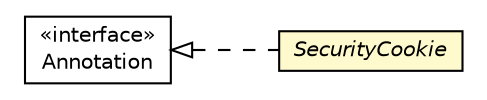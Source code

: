 #!/usr/local/bin/dot
#
# Class diagram 
# Generated by UMLGraph version R5_6-24-gf6e263 (http://www.umlgraph.org/)
#

digraph G {
	edge [fontname="Helvetica",fontsize=10,labelfontname="Helvetica",labelfontsize=10];
	node [fontname="Helvetica",fontsize=10,shape=plaintext];
	nodesep=0.25;
	ranksep=0.5;
	rankdir=LR;
	// com.gwtplatform.dispatch.shared.SecurityCookie
	c356618 [label=<<table title="com.gwtplatform.dispatch.shared.SecurityCookie" border="0" cellborder="1" cellspacing="0" cellpadding="2" port="p" bgcolor="lemonChiffon" href="./SecurityCookie.html">
		<tr><td><table border="0" cellspacing="0" cellpadding="1">
<tr><td align="center" balign="center"><font face="Helvetica-Oblique"> SecurityCookie </font></td></tr>
		</table></td></tr>
		</table>>, URL="./SecurityCookie.html", fontname="Helvetica", fontcolor="black", fontsize=10.0];
	//com.gwtplatform.dispatch.shared.SecurityCookie implements java.lang.annotation.Annotation
	c357210:p -> c356618:p [dir=back,arrowtail=empty,style=dashed];
	// java.lang.annotation.Annotation
	c357210 [label=<<table title="java.lang.annotation.Annotation" border="0" cellborder="1" cellspacing="0" cellpadding="2" port="p" href="http://download.oracle.com/javase/6/docs/api/java/lang/annotation/Annotation.html">
		<tr><td><table border="0" cellspacing="0" cellpadding="1">
<tr><td align="center" balign="center"> &#171;interface&#187; </td></tr>
<tr><td align="center" balign="center"> Annotation </td></tr>
		</table></td></tr>
		</table>>, URL="http://download.oracle.com/javase/6/docs/api/java/lang/annotation/Annotation.html", fontname="Helvetica", fontcolor="black", fontsize=10.0];
}

